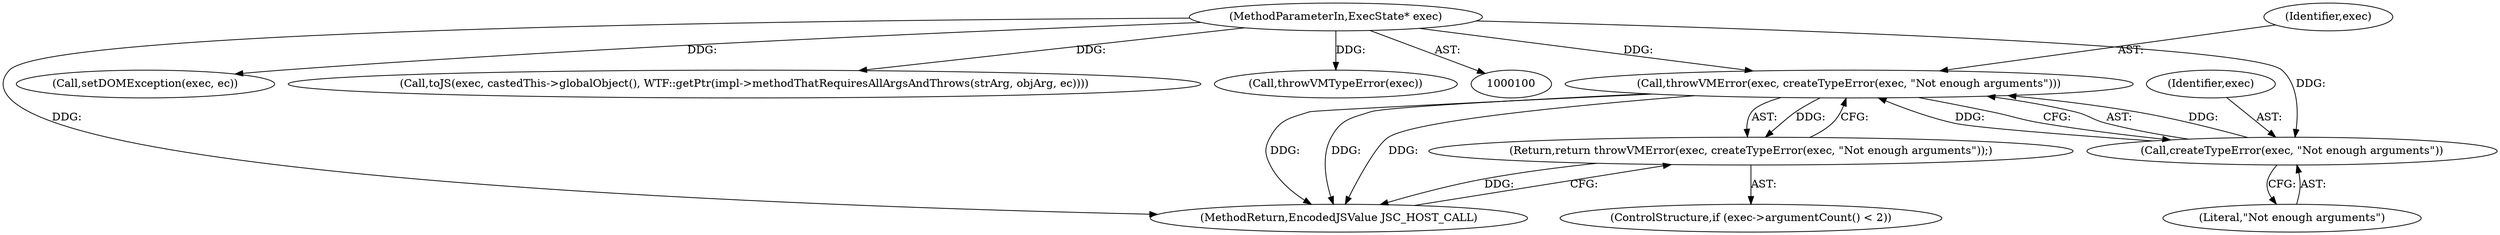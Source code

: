 digraph "0_Chrome_b944f670bb7a8a919daac497a4ea0536c954c201_33@pointer" {
"1000132" [label="(Call,throwVMError(exec, createTypeError(exec, \"Not enough arguments\")))"];
"1000134" [label="(Call,createTypeError(exec, \"Not enough arguments\"))"];
"1000101" [label="(MethodParameterIn,ExecState* exec)"];
"1000131" [label="(Return,return throwVMError(exec, createTypeError(exec, \"Not enough arguments\"));)"];
"1000164" [label="(Call,setDOMException(exec, ec))"];
"1000131" [label="(Return,return throwVMError(exec, createTypeError(exec, \"Not enough arguments\"));)"];
"1000156" [label="(Call,toJS(exec, castedThis->globalObject(), WTF::getPtr(impl->methodThatRequiresAllArgsAndThrows(strArg, objArg, ec))))"];
"1000101" [label="(MethodParameterIn,ExecState* exec)"];
"1000113" [label="(Call,throwVMTypeError(exec))"];
"1000136" [label="(Literal,\"Not enough arguments\")"];
"1000132" [label="(Call,throwVMError(exec, createTypeError(exec, \"Not enough arguments\")))"];
"1000133" [label="(Identifier,exec)"];
"1000127" [label="(ControlStructure,if (exec->argumentCount() < 2))"];
"1000134" [label="(Call,createTypeError(exec, \"Not enough arguments\"))"];
"1000170" [label="(MethodReturn,EncodedJSValue JSC_HOST_CALL)"];
"1000135" [label="(Identifier,exec)"];
"1000132" -> "1000131"  [label="AST: "];
"1000132" -> "1000134"  [label="CFG: "];
"1000133" -> "1000132"  [label="AST: "];
"1000134" -> "1000132"  [label="AST: "];
"1000131" -> "1000132"  [label="CFG: "];
"1000132" -> "1000170"  [label="DDG: "];
"1000132" -> "1000170"  [label="DDG: "];
"1000132" -> "1000170"  [label="DDG: "];
"1000132" -> "1000131"  [label="DDG: "];
"1000134" -> "1000132"  [label="DDG: "];
"1000134" -> "1000132"  [label="DDG: "];
"1000101" -> "1000132"  [label="DDG: "];
"1000134" -> "1000136"  [label="CFG: "];
"1000135" -> "1000134"  [label="AST: "];
"1000136" -> "1000134"  [label="AST: "];
"1000101" -> "1000134"  [label="DDG: "];
"1000101" -> "1000100"  [label="AST: "];
"1000101" -> "1000170"  [label="DDG: "];
"1000101" -> "1000113"  [label="DDG: "];
"1000101" -> "1000156"  [label="DDG: "];
"1000101" -> "1000164"  [label="DDG: "];
"1000131" -> "1000127"  [label="AST: "];
"1000170" -> "1000131"  [label="CFG: "];
"1000131" -> "1000170"  [label="DDG: "];
}
